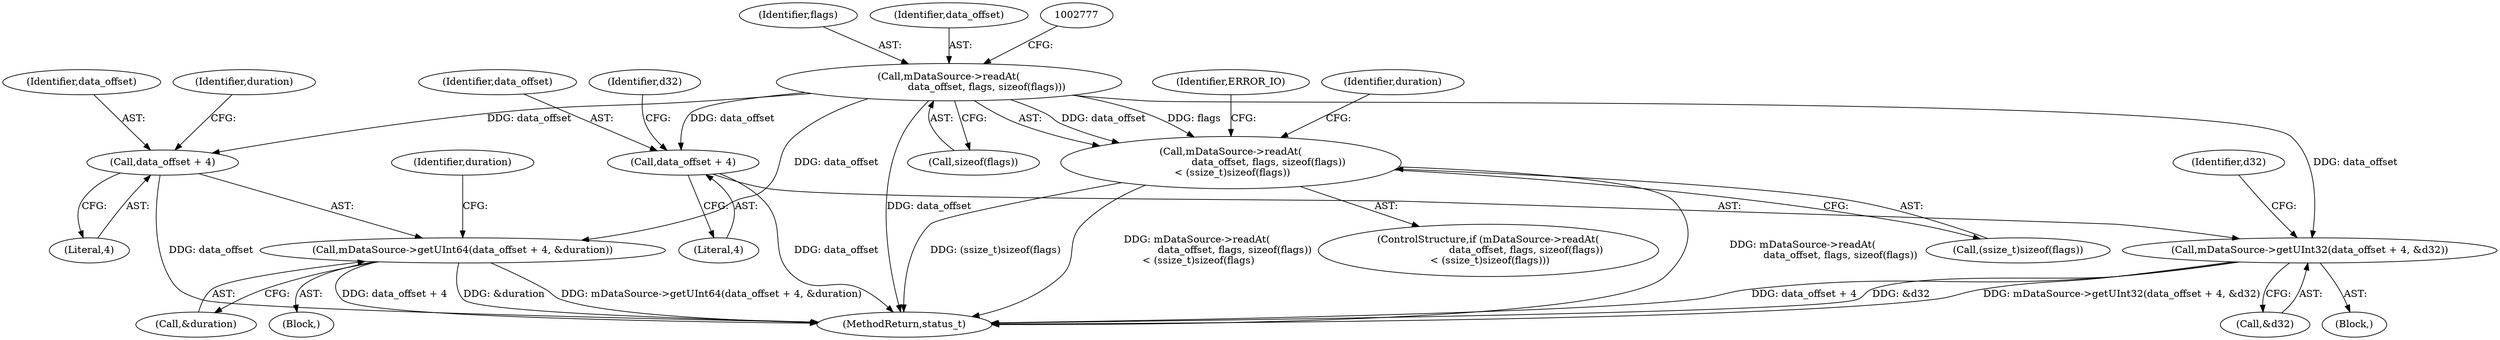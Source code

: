 digraph "0_Android_e7142a0703bc93f75e213e96ebc19000022afed9@API" {
"1002771" [label="(Call,mDataSource->readAt(\n                        data_offset, flags, sizeof(flags)))"];
"1002770" [label="(Call,mDataSource->readAt(\n                        data_offset, flags, sizeof(flags))\n < (ssize_t)sizeof(flags))"];
"1002801" [label="(Call,mDataSource->getUInt64(data_offset + 4, &duration))"];
"1002802" [label="(Call,data_offset + 4)"];
"1002824" [label="(Call,mDataSource->getUInt32(data_offset + 4, &d32))"];
"1002825" [label="(Call,data_offset + 4)"];
"1002776" [label="(Call,(ssize_t)sizeof(flags))"];
"1002832" [label="(Identifier,d32)"];
"1002805" [label="(Call,&duration)"];
"1002826" [label="(Identifier,data_offset)"];
"1002769" [label="(ControlStructure,if (mDataSource->readAt(\n                        data_offset, flags, sizeof(flags))\n < (ssize_t)sizeof(flags)))"];
"1002802" [label="(Call,data_offset + 4)"];
"1002770" [label="(Call,mDataSource->readAt(\n                        data_offset, flags, sizeof(flags))\n < (ssize_t)sizeof(flags))"];
"1002785" [label="(Identifier,duration)"];
"1002825" [label="(Call,data_offset + 4)"];
"1002774" [label="(Call,sizeof(flags))"];
"1002828" [label="(Call,&d32)"];
"1002829" [label="(Identifier,d32)"];
"1002801" [label="(Call,mDataSource->getUInt64(data_offset + 4, &duration))"];
"1003275" [label="(MethodReturn,status_t)"];
"1002782" [label="(Identifier,ERROR_IO)"];
"1002804" [label="(Literal,4)"];
"1002822" [label="(Block,)"];
"1002771" [label="(Call,mDataSource->readAt(\n                        data_offset, flags, sizeof(flags)))"];
"1002809" [label="(Identifier,duration)"];
"1002773" [label="(Identifier,flags)"];
"1002824" [label="(Call,mDataSource->getUInt32(data_offset + 4, &d32))"];
"1002827" [label="(Literal,4)"];
"1002772" [label="(Identifier,data_offset)"];
"1002803" [label="(Identifier,data_offset)"];
"1002806" [label="(Identifier,duration)"];
"1002793" [label="(Block,)"];
"1002771" -> "1002770"  [label="AST: "];
"1002771" -> "1002774"  [label="CFG: "];
"1002772" -> "1002771"  [label="AST: "];
"1002773" -> "1002771"  [label="AST: "];
"1002774" -> "1002771"  [label="AST: "];
"1002777" -> "1002771"  [label="CFG: "];
"1002771" -> "1003275"  [label="DDG: data_offset"];
"1002771" -> "1002770"  [label="DDG: data_offset"];
"1002771" -> "1002770"  [label="DDG: flags"];
"1002771" -> "1002801"  [label="DDG: data_offset"];
"1002771" -> "1002802"  [label="DDG: data_offset"];
"1002771" -> "1002824"  [label="DDG: data_offset"];
"1002771" -> "1002825"  [label="DDG: data_offset"];
"1002770" -> "1002769"  [label="AST: "];
"1002770" -> "1002776"  [label="CFG: "];
"1002776" -> "1002770"  [label="AST: "];
"1002782" -> "1002770"  [label="CFG: "];
"1002785" -> "1002770"  [label="CFG: "];
"1002770" -> "1003275"  [label="DDG: (ssize_t)sizeof(flags)"];
"1002770" -> "1003275"  [label="DDG: mDataSource->readAt(\n                        data_offset, flags, sizeof(flags))\n < (ssize_t)sizeof(flags)"];
"1002770" -> "1003275"  [label="DDG: mDataSource->readAt(\n                        data_offset, flags, sizeof(flags))"];
"1002801" -> "1002793"  [label="AST: "];
"1002801" -> "1002805"  [label="CFG: "];
"1002802" -> "1002801"  [label="AST: "];
"1002805" -> "1002801"  [label="AST: "];
"1002809" -> "1002801"  [label="CFG: "];
"1002801" -> "1003275"  [label="DDG: data_offset + 4"];
"1002801" -> "1003275"  [label="DDG: &duration"];
"1002801" -> "1003275"  [label="DDG: mDataSource->getUInt64(data_offset + 4, &duration)"];
"1002802" -> "1002804"  [label="CFG: "];
"1002803" -> "1002802"  [label="AST: "];
"1002804" -> "1002802"  [label="AST: "];
"1002806" -> "1002802"  [label="CFG: "];
"1002802" -> "1003275"  [label="DDG: data_offset"];
"1002824" -> "1002822"  [label="AST: "];
"1002824" -> "1002828"  [label="CFG: "];
"1002825" -> "1002824"  [label="AST: "];
"1002828" -> "1002824"  [label="AST: "];
"1002832" -> "1002824"  [label="CFG: "];
"1002824" -> "1003275"  [label="DDG: mDataSource->getUInt32(data_offset + 4, &d32)"];
"1002824" -> "1003275"  [label="DDG: data_offset + 4"];
"1002824" -> "1003275"  [label="DDG: &d32"];
"1002825" -> "1002827"  [label="CFG: "];
"1002826" -> "1002825"  [label="AST: "];
"1002827" -> "1002825"  [label="AST: "];
"1002829" -> "1002825"  [label="CFG: "];
"1002825" -> "1003275"  [label="DDG: data_offset"];
}
